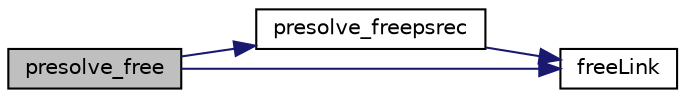 digraph "presolve_free"
{
  edge [fontname="Helvetica",fontsize="10",labelfontname="Helvetica",labelfontsize="10"];
  node [fontname="Helvetica",fontsize="10",shape=record];
  rankdir="LR";
  Node278 [label="presolve_free",height=0.2,width=0.4,color="black", fillcolor="grey75", style="filled", fontcolor="black"];
  Node278 -> Node279 [color="midnightblue",fontsize="10",style="solid",fontname="Helvetica"];
  Node279 [label="presolve_freepsrec",height=0.2,width=0.4,color="black", fillcolor="white", style="filled",URL="$d3/da5/lp__presolve_8c.html#a29b0bfab7a3ba9eb54b720d02f9274ee"];
  Node279 -> Node280 [color="midnightblue",fontsize="10",style="solid",fontname="Helvetica"];
  Node280 [label="freeLink",height=0.2,width=0.4,color="black", fillcolor="white", style="filled",URL="$d1/daa/3rd_party_2lpsolve_2build_2include_2lpsolve_2lp__utils_8h.html#a96f831f7048e87fc4ddace85fcbe3e8d"];
  Node278 -> Node280 [color="midnightblue",fontsize="10",style="solid",fontname="Helvetica"];
}
